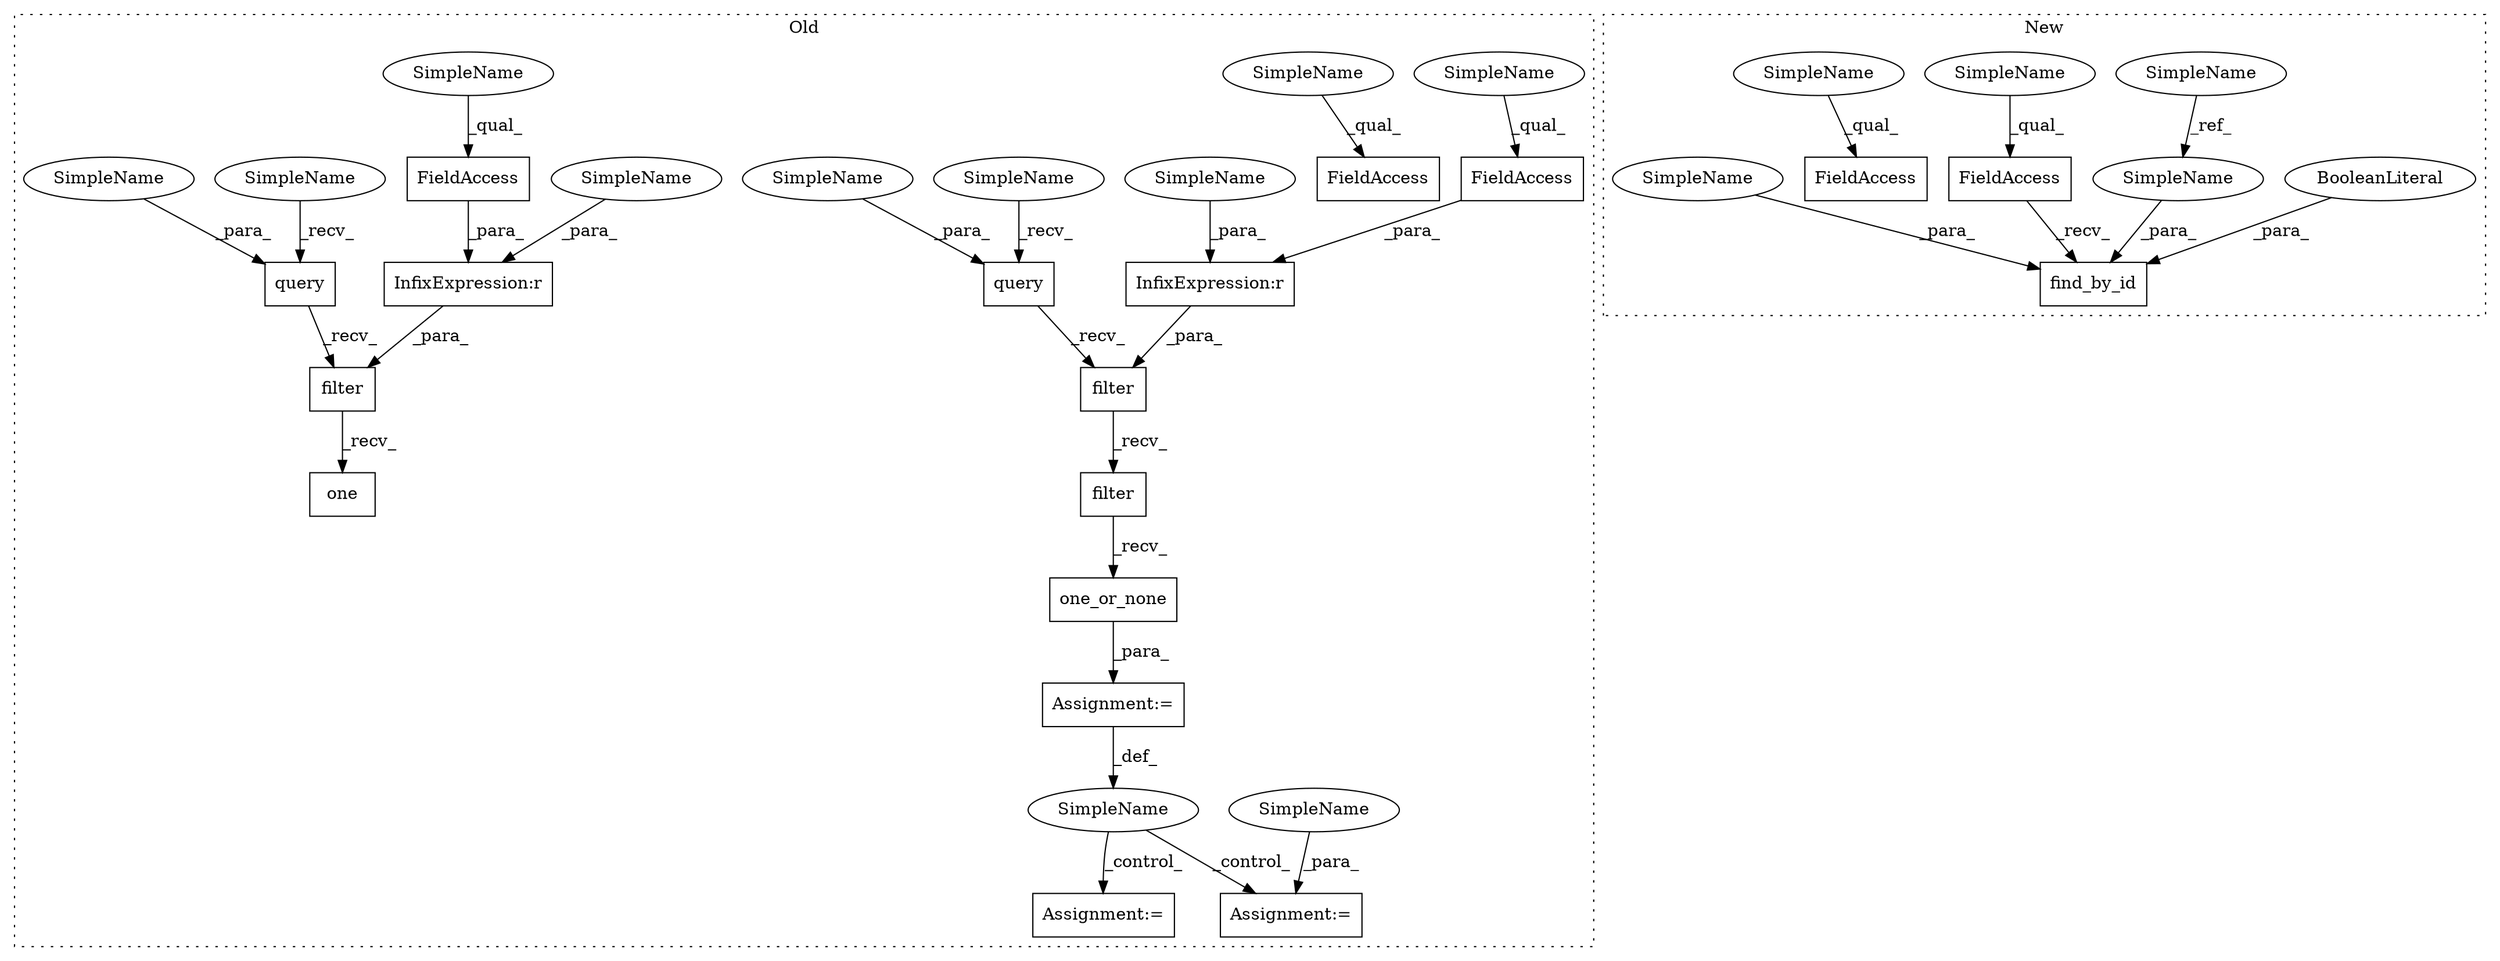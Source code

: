 digraph G {
subgraph cluster0 {
1 [label="one_or_none" a="32" s="9859" l="13" shape="box"];
3 [label="query" a="32" s="9732,9753" l="6,1" shape="box"];
5 [label="filter" a="32" s="9755,9798" l="7,1" shape="box"];
6 [label="InfixExpression:r" a="27" s="9786" l="4" shape="box"];
7 [label="FieldAccess" a="22" s="9762" l="24" shape="box"];
9 [label="Assignment:=" a="7" s="9723" l="1" shape="box"];
10 [label="InfixExpression:r" a="27" s="9490" l="4" shape="box"];
11 [label="one" a="32" s="9504" l="5" shape="box"];
12 [label="query" a="32" s="9446,9462" l="6,1" shape="box"];
14 [label="filter" a="32" s="9800,9857" l="7,1" shape="box"];
16 [label="FieldAccess" a="22" s="9471" l="19" shape="box"];
17 [label="filter" a="32" s="9464,9502" l="7,1" shape="box"];
18 [label="FieldAccess" a="22" s="9807" l="34" shape="box"];
19 [label="Assignment:=" a="7" s="10039" l="1" shape="box"];
20 [label="SimpleName" a="42" s="" l="" shape="ellipse"];
21 [label="Assignment:=" a="7" s="9995" l="1" shape="box"];
24 [label="SimpleName" a="42" s="9762" l="15" shape="ellipse"];
25 [label="SimpleName" a="42" s="9807" l="15" shape="ellipse"];
26 [label="SimpleName" a="42" s="9738" l="15" shape="ellipse"];
27 [label="SimpleName" a="42" s="10040" l="8" shape="ellipse"];
28 [label="SimpleName" a="42" s="9494" l="8" shape="ellipse"];
29 [label="SimpleName" a="42" s="9790" l="8" shape="ellipse"];
31 [label="SimpleName" a="42" s="9438" l="7" shape="ellipse"];
32 [label="SimpleName" a="42" s="9724" l="7" shape="ellipse"];
33 [label="SimpleName" a="42" s="9471" l="10" shape="ellipse"];
34 [label="SimpleName" a="42" s="9452" l="10" shape="ellipse"];
label = "Old";
style="dotted";
}
subgraph cluster1 {
2 [label="find_by_id" a="32" s="5197,5230" l="11,1" shape="box"];
4 [label="BooleanLiteral" a="9" s="5225" l="5" shape="ellipse"];
8 [label="FieldAccess" a="22" s="5179" l="17" shape="box"];
13 [label="SimpleName" a="42" s="5138" l="7" shape="ellipse"];
15 [label="FieldAccess" a="22" s="5363" l="22" shape="box"];
22 [label="SimpleName" a="42" s="5179" l="6" shape="ellipse"];
23 [label="SimpleName" a="42" s="5363" l="6" shape="ellipse"];
30 [label="SimpleName" a="42" s="5217" l="7" shape="ellipse"];
35 [label="SimpleName" a="42" s="5208" l="8" shape="ellipse"];
label = "New";
style="dotted";
}
1 -> 9 [label="_para_"];
3 -> 5 [label="_recv_"];
4 -> 2 [label="_para_"];
5 -> 14 [label="_recv_"];
6 -> 5 [label="_para_"];
7 -> 6 [label="_para_"];
8 -> 2 [label="_recv_"];
9 -> 20 [label="_def_"];
10 -> 17 [label="_para_"];
12 -> 17 [label="_recv_"];
13 -> 30 [label="_ref_"];
14 -> 1 [label="_recv_"];
16 -> 10 [label="_para_"];
17 -> 11 [label="_recv_"];
20 -> 19 [label="_control_"];
20 -> 21 [label="_control_"];
22 -> 8 [label="_qual_"];
23 -> 15 [label="_qual_"];
24 -> 7 [label="_qual_"];
25 -> 18 [label="_qual_"];
26 -> 3 [label="_para_"];
27 -> 19 [label="_para_"];
28 -> 10 [label="_para_"];
29 -> 6 [label="_para_"];
30 -> 2 [label="_para_"];
31 -> 12 [label="_recv_"];
32 -> 3 [label="_recv_"];
33 -> 16 [label="_qual_"];
34 -> 12 [label="_para_"];
35 -> 2 [label="_para_"];
}